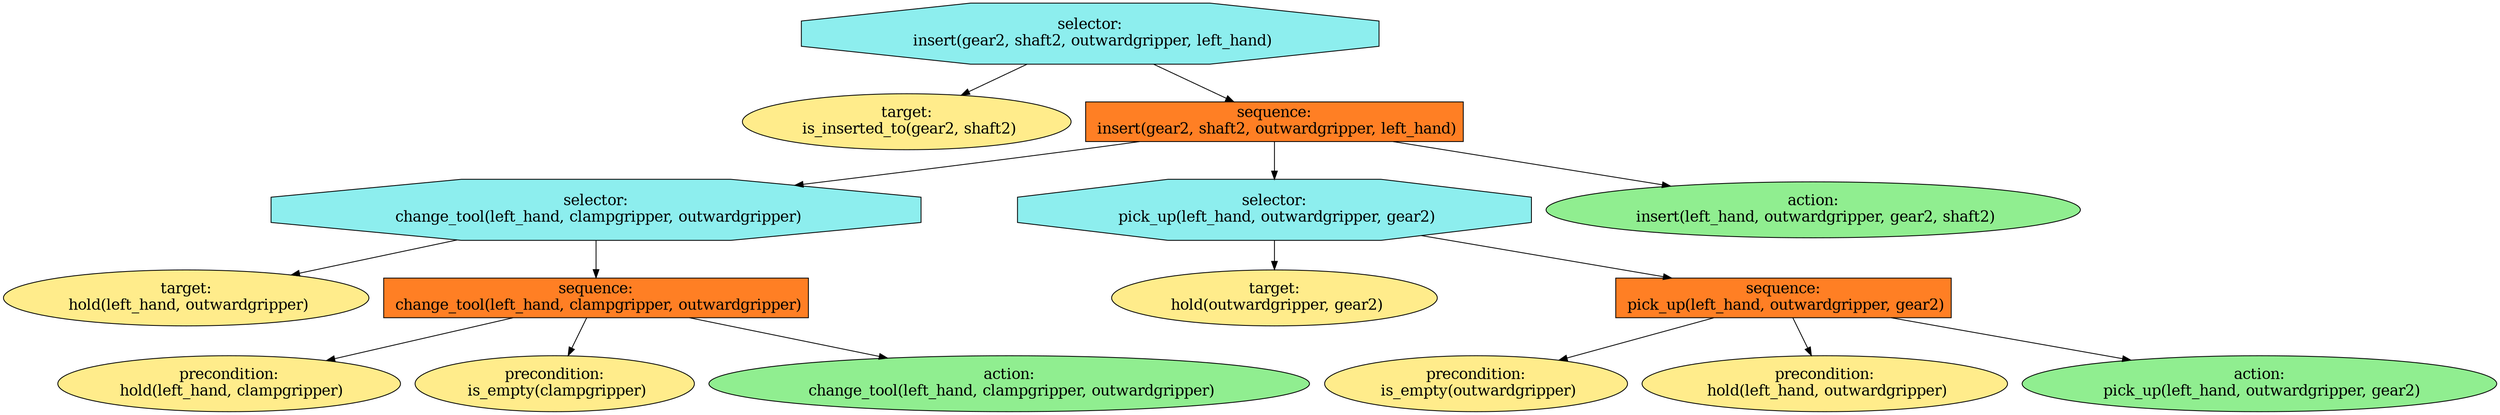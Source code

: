 digraph pastafarianism {
ordering=out;
graph [fontname="times-roman"];
node [fontname="times-roman"];
edge [fontname="times-roman"];
"selector:
 insert(gear2, shaft2, outwardgripper, left_hand)" [fillcolor=darkslategray2, fontcolor=black, fontsize=18, label="selector:
 insert(gear2, shaft2, outwardgripper, left_hand)", shape=octagon, style=filled];
"target:
 is_inserted_to(gear2, shaft2)" [fillcolor=lightgoldenrod1, fontcolor=black, fontsize=18, label="target:
 is_inserted_to(gear2, shaft2)", shape=ellipse, style=filled];
"selector:
 insert(gear2, shaft2, outwardgripper, left_hand)" -> "target:
 is_inserted_to(gear2, shaft2)";
"sequence:
 insert(gear2, shaft2, outwardgripper, left_hand)" [fillcolor=chocolate1, fontcolor=black, fontsize=18, label="sequence:
 insert(gear2, shaft2, outwardgripper, left_hand)", shape=box, style=filled];
"selector:
 insert(gear2, shaft2, outwardgripper, left_hand)" -> "sequence:
 insert(gear2, shaft2, outwardgripper, left_hand)";
"selector:
 change_tool(left_hand, clampgripper, outwardgripper)" [fillcolor=darkslategray2, fontcolor=black, fontsize=18, label="selector:
 change_tool(left_hand, clampgripper, outwardgripper)", shape=octagon, style=filled];
"sequence:
 insert(gear2, shaft2, outwardgripper, left_hand)" -> "selector:
 change_tool(left_hand, clampgripper, outwardgripper)";
"target:
 hold(left_hand, outwardgripper)" [fillcolor=lightgoldenrod1, fontcolor=black, fontsize=18, label="target:
 hold(left_hand, outwardgripper)", shape=ellipse, style=filled];
"selector:
 change_tool(left_hand, clampgripper, outwardgripper)" -> "target:
 hold(left_hand, outwardgripper)";
"sequence:
 change_tool(left_hand, clampgripper, outwardgripper)" [fillcolor=chocolate1, fontcolor=black, fontsize=18, label="sequence:
 change_tool(left_hand, clampgripper, outwardgripper)", shape=box, style=filled];
"selector:
 change_tool(left_hand, clampgripper, outwardgripper)" -> "sequence:
 change_tool(left_hand, clampgripper, outwardgripper)";
"precondition:
 hold(left_hand, clampgripper)" [fillcolor=lightgoldenrod1, fontcolor=black, fontsize=18, label="precondition:
 hold(left_hand, clampgripper)", shape=ellipse, style=filled];
"sequence:
 change_tool(left_hand, clampgripper, outwardgripper)" -> "precondition:
 hold(left_hand, clampgripper)";
"precondition:
 is_empty(clampgripper)" [fillcolor=lightgoldenrod1, fontcolor=black, fontsize=18, label="precondition:
 is_empty(clampgripper)", shape=ellipse, style=filled];
"sequence:
 change_tool(left_hand, clampgripper, outwardgripper)" -> "precondition:
 is_empty(clampgripper)";
"action:
 change_tool(left_hand, clampgripper, outwardgripper)" [fillcolor=lightgreen, fontcolor=black, fontsize=18, label="action:
 change_tool(left_hand, clampgripper, outwardgripper)", shape=ellipse, style=filled];
"sequence:
 change_tool(left_hand, clampgripper, outwardgripper)" -> "action:
 change_tool(left_hand, clampgripper, outwardgripper)";
"selector:
 pick_up(left_hand, outwardgripper, gear2)" [fillcolor=darkslategray2, fontcolor=black, fontsize=18, label="selector:
 pick_up(left_hand, outwardgripper, gear2)", shape=octagon, style=filled];
"sequence:
 insert(gear2, shaft2, outwardgripper, left_hand)" -> "selector:
 pick_up(left_hand, outwardgripper, gear2)";
"target:
 hold(outwardgripper, gear2)" [fillcolor=lightgoldenrod1, fontcolor=black, fontsize=18, label="target:
 hold(outwardgripper, gear2)", shape=ellipse, style=filled];
"selector:
 pick_up(left_hand, outwardgripper, gear2)" -> "target:
 hold(outwardgripper, gear2)";
"sequence:
 pick_up(left_hand, outwardgripper, gear2)" [fillcolor=chocolate1, fontcolor=black, fontsize=18, label="sequence:
 pick_up(left_hand, outwardgripper, gear2)", shape=box, style=filled];
"selector:
 pick_up(left_hand, outwardgripper, gear2)" -> "sequence:
 pick_up(left_hand, outwardgripper, gear2)";
"precondition:
 is_empty(outwardgripper)" [fillcolor=lightgoldenrod1, fontcolor=black, fontsize=18, label="precondition:
 is_empty(outwardgripper)", shape=ellipse, style=filled];
"sequence:
 pick_up(left_hand, outwardgripper, gear2)" -> "precondition:
 is_empty(outwardgripper)";
"precondition:
 hold(left_hand, outwardgripper)" [fillcolor=lightgoldenrod1, fontcolor=black, fontsize=18, label="precondition:
 hold(left_hand, outwardgripper)", shape=ellipse, style=filled];
"sequence:
 pick_up(left_hand, outwardgripper, gear2)" -> "precondition:
 hold(left_hand, outwardgripper)";
"action:
 pick_up(left_hand, outwardgripper, gear2)" [fillcolor=lightgreen, fontcolor=black, fontsize=18, label="action:
 pick_up(left_hand, outwardgripper, gear2)", shape=ellipse, style=filled];
"sequence:
 pick_up(left_hand, outwardgripper, gear2)" -> "action:
 pick_up(left_hand, outwardgripper, gear2)";
"action:
 insert(left_hand, outwardgripper, gear2, shaft2)" [fillcolor=lightgreen, fontcolor=black, fontsize=18, label="action:
 insert(left_hand, outwardgripper, gear2, shaft2)", shape=ellipse, style=filled];
"sequence:
 insert(gear2, shaft2, outwardgripper, left_hand)" -> "action:
 insert(left_hand, outwardgripper, gear2, shaft2)";
}
